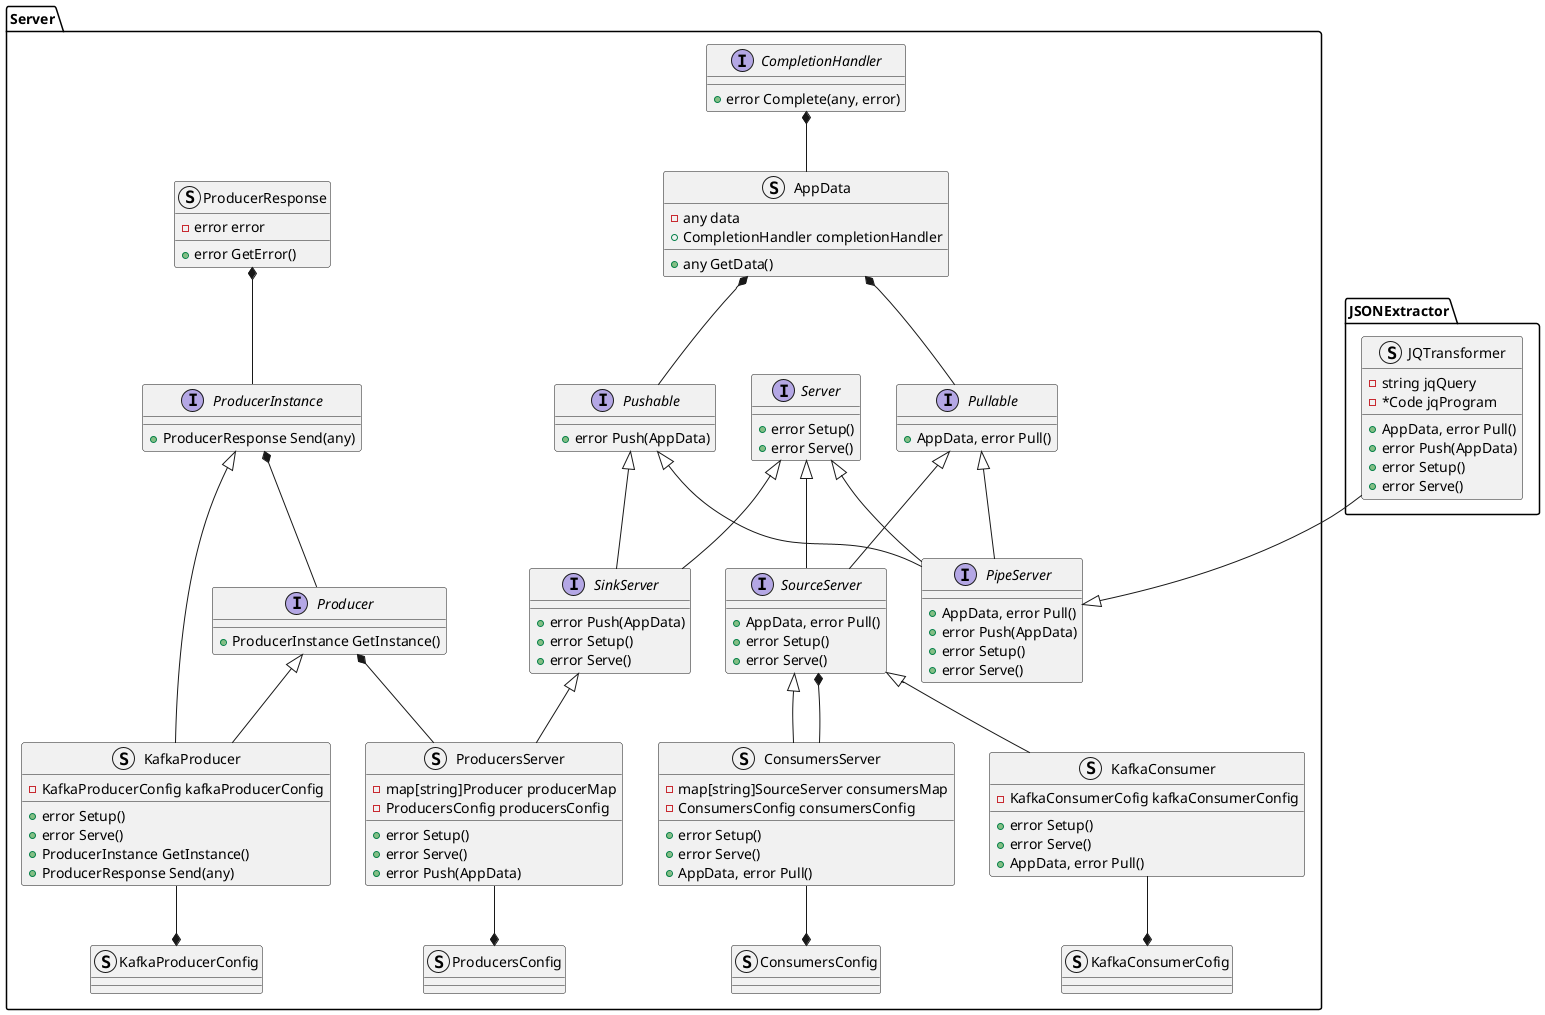 @startuml
namespace Server {
    interface CompletionHandler {
        +error Complete(any, error)
    }
    struct AppData {
        -any data
        +CompletionHandler completionHandler
        +any GetData()
    }
    interface Server {
        +error Setup()
        +error Serve()
    }
    interface Pullable {
        +AppData, error Pull()
    }
    interface Pushable {
        +error Push(AppData)
    }
    interface SourceServer {
        +AppData, error Pull()
        +error Setup()
        +error Serve()
    }
    interface SinkServer {
        +error Push(AppData)
        +error Setup()
        +error Serve()
    }
    interface PipeServer {
        +AppData, error Pull()
        +error Push(AppData)
        +error Setup()
        +error Serve()
    }
    struct ProducerResponse {
        -error error
        +error GetError()
    }
    interface ProducerInstance {
        +ProducerResponse Send(any)
    }
    interface Producer {
        +ProducerInstance GetInstance()
    }
    struct KafkaConsumer {
        -KafkaConsumerCofig kafkaConsumerConfig
        +error Setup()
        +error Serve()
        +AppData, error Pull()
    }
    struct KafkaProducer {
        -KafkaProducerConfig kafkaProducerConfig
        +error Setup()
        +error Serve()
        +ProducerInstance GetInstance()
        +ProducerResponse Send(any)
    }
    struct ProducersServer {
        -map[string]Producer producerMap
        -ProducersConfig producersConfig
        +error Setup()
        +error Serve()
        +error Push(AppData)
    }
    struct ConsumersServer {
        -map[string]SourceServer consumersMap
        -ConsumersConfig consumersConfig
        +error Setup()
        +error Serve()
        +AppData, error Pull()
    }
    struct KafkaConsumerCofig
    struct KafkaProducerConfig
    struct ProducersConfig
    struct ConsumersConfig
}
namespace JSONExtractor {
    struct JQTransformer {
        -string jqQuery
        -*Code jqProgram
        +AppData, error Pull()
        +error Push(AppData)
        +error Setup()
        +error Serve()
    }
}
Server.CompletionHandler *-- Server.AppData
Server.AppData *-- Server.Pullable
Server.AppData *-- Server.Pushable
Server.Server <|-- Server.SourceServer
Server.Pullable <|-- Server.SourceServer
Server.Server <|-- Server.SinkServer
Server.Pushable <|-- Server.SinkServer
Server.Pushable <|-- Server.PipeServer
Server.Pullable <|-- Server.PipeServer
Server.Server <|-- Server.PipeServer

Server.ProducerResponse *-- Server.ProducerInstance
Server.ProducerInstance *-- Server.Producer
Server.Producer <|-- Server.KafkaProducer
Server.ProducerInstance <|-- Server.KafkaProducer
Server.SourceServer <|-- Server.KafkaConsumer
Server.Producer *-- Server.ProducersServer
Server.SinkServer <|-- Server.ProducersServer
Server.SourceServer <|-- Server.ConsumersServer
Server.SourceServer *-- Server.ConsumersServer

Server.KafkaConsumerCofig *-up- Server.KafkaConsumer
Server.KafkaProducerConfig *-up- Server.KafkaProducer
Server.ProducersConfig *-up- Server.ProducersServer
Server.ConsumersConfig *-up- Server.ConsumersServer

Server.PipeServer <|-up- JSONExtractor.JQTransformer
@enduml